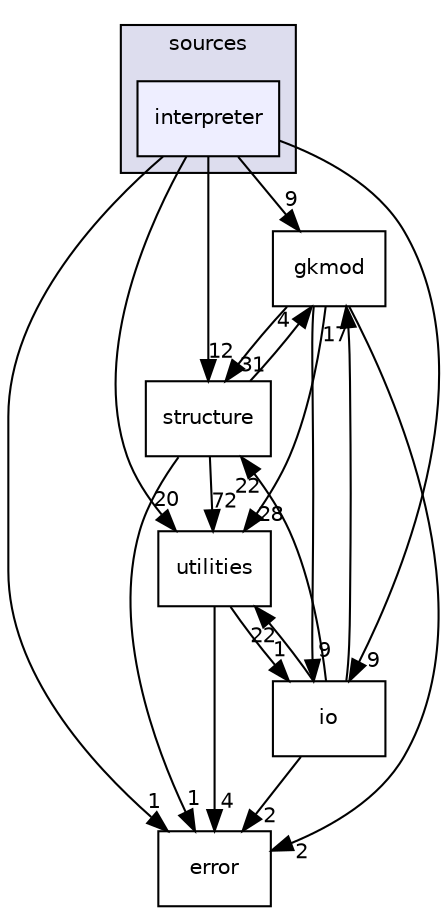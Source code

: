 digraph "/home/ran/atlas_project/latest_branch_07182016/sources/interpreter" {
  compound=true
  node [ fontsize="10", fontname="Helvetica"];
  edge [ labelfontsize="10", labelfontname="Helvetica"];
  subgraph clusterdir_9423311babe90635fab29e5efa88abf4 {
    graph [ bgcolor="#ddddee", pencolor="black", label="sources" fontname="Helvetica", fontsize="10", URL="dir_9423311babe90635fab29e5efa88abf4.html"]
  dir_cd5d8c37b93e737ff19639b88f22308c [shape=box, label="interpreter", style="filled", fillcolor="#eeeeff", pencolor="black", URL="dir_cd5d8c37b93e737ff19639b88f22308c.html"];
  }
  dir_df4a79665b6207ddb1105e4e0c5b079b [shape=box label="error" URL="dir_df4a79665b6207ddb1105e4e0c5b079b.html"];
  dir_ccd7a3a83aa5c8e94c18ec24fb7e1646 [shape=box label="gkmod" URL="dir_ccd7a3a83aa5c8e94c18ec24fb7e1646.html"];
  dir_2d058cf4fca89df6fef091ff2affa73b [shape=box label="structure" URL="dir_2d058cf4fca89df6fef091ff2affa73b.html"];
  dir_01209aa1722ad1812c26637c88abc9d6 [shape=box label="utilities" URL="dir_01209aa1722ad1812c26637c88abc9d6.html"];
  dir_af47db905c7aef4a3ed5f697fde94e65 [shape=box label="io" URL="dir_af47db905c7aef4a3ed5f697fde94e65.html"];
  dir_2d058cf4fca89df6fef091ff2affa73b->dir_df4a79665b6207ddb1105e4e0c5b079b [headlabel="1", labeldistance=1.5 headhref="dir_000009_000003.html"];
  dir_2d058cf4fca89df6fef091ff2affa73b->dir_ccd7a3a83aa5c8e94c18ec24fb7e1646 [headlabel="4", labeldistance=1.5 headhref="dir_000009_000004.html"];
  dir_2d058cf4fca89df6fef091ff2affa73b->dir_01209aa1722ad1812c26637c88abc9d6 [headlabel="72", labeldistance=1.5 headhref="dir_000009_000011.html"];
  dir_ccd7a3a83aa5c8e94c18ec24fb7e1646->dir_df4a79665b6207ddb1105e4e0c5b079b [headlabel="2", labeldistance=1.5 headhref="dir_000004_000003.html"];
  dir_ccd7a3a83aa5c8e94c18ec24fb7e1646->dir_2d058cf4fca89df6fef091ff2affa73b [headlabel="31", labeldistance=1.5 headhref="dir_000004_000009.html"];
  dir_ccd7a3a83aa5c8e94c18ec24fb7e1646->dir_01209aa1722ad1812c26637c88abc9d6 [headlabel="28", labeldistance=1.5 headhref="dir_000004_000011.html"];
  dir_ccd7a3a83aa5c8e94c18ec24fb7e1646->dir_af47db905c7aef4a3ed5f697fde94e65 [headlabel="9", labeldistance=1.5 headhref="dir_000004_000007.html"];
  dir_01209aa1722ad1812c26637c88abc9d6->dir_df4a79665b6207ddb1105e4e0c5b079b [headlabel="4", labeldistance=1.5 headhref="dir_000011_000003.html"];
  dir_01209aa1722ad1812c26637c88abc9d6->dir_af47db905c7aef4a3ed5f697fde94e65 [headlabel="1", labeldistance=1.5 headhref="dir_000011_000007.html"];
  dir_af47db905c7aef4a3ed5f697fde94e65->dir_df4a79665b6207ddb1105e4e0c5b079b [headlabel="2", labeldistance=1.5 headhref="dir_000007_000003.html"];
  dir_af47db905c7aef4a3ed5f697fde94e65->dir_ccd7a3a83aa5c8e94c18ec24fb7e1646 [headlabel="17", labeldistance=1.5 headhref="dir_000007_000004.html"];
  dir_af47db905c7aef4a3ed5f697fde94e65->dir_2d058cf4fca89df6fef091ff2affa73b [headlabel="22", labeldistance=1.5 headhref="dir_000007_000009.html"];
  dir_af47db905c7aef4a3ed5f697fde94e65->dir_01209aa1722ad1812c26637c88abc9d6 [headlabel="22", labeldistance=1.5 headhref="dir_000007_000011.html"];
  dir_cd5d8c37b93e737ff19639b88f22308c->dir_df4a79665b6207ddb1105e4e0c5b079b [headlabel="1", labeldistance=1.5 headhref="dir_000006_000003.html"];
  dir_cd5d8c37b93e737ff19639b88f22308c->dir_ccd7a3a83aa5c8e94c18ec24fb7e1646 [headlabel="9", labeldistance=1.5 headhref="dir_000006_000004.html"];
  dir_cd5d8c37b93e737ff19639b88f22308c->dir_2d058cf4fca89df6fef091ff2affa73b [headlabel="12", labeldistance=1.5 headhref="dir_000006_000009.html"];
  dir_cd5d8c37b93e737ff19639b88f22308c->dir_01209aa1722ad1812c26637c88abc9d6 [headlabel="20", labeldistance=1.5 headhref="dir_000006_000011.html"];
  dir_cd5d8c37b93e737ff19639b88f22308c->dir_af47db905c7aef4a3ed5f697fde94e65 [headlabel="9", labeldistance=1.5 headhref="dir_000006_000007.html"];
}
